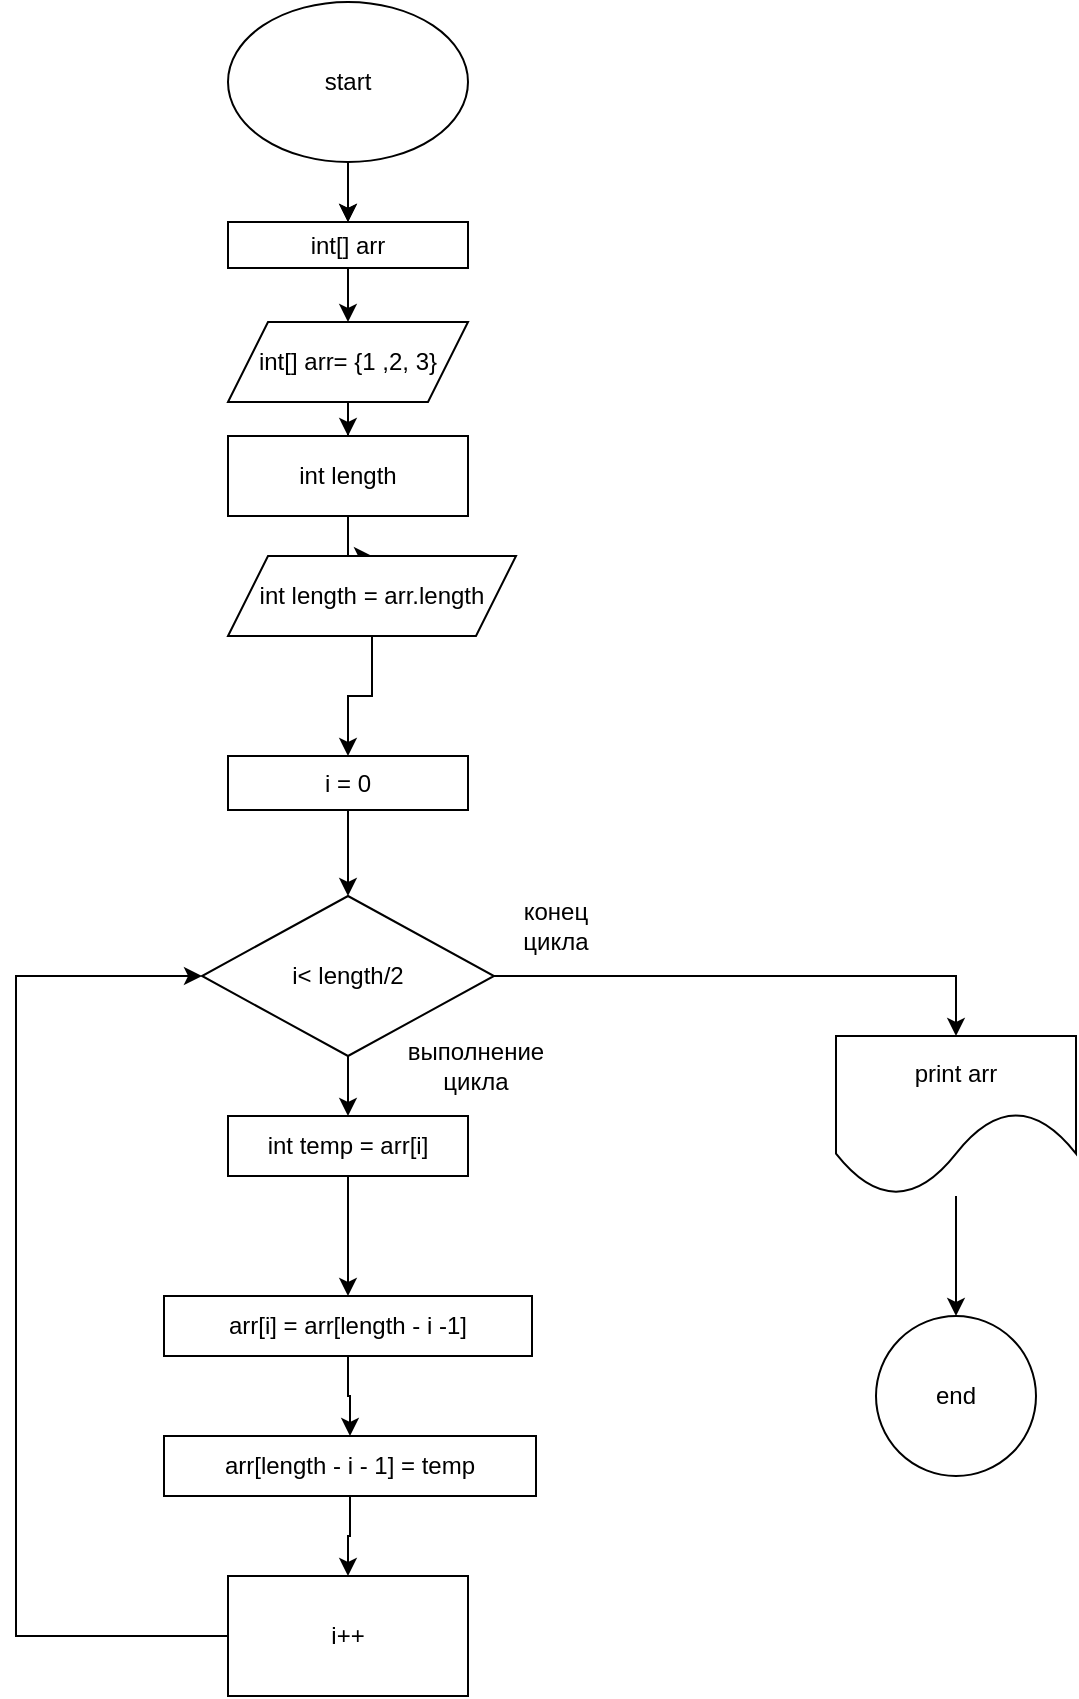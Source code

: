 <mxfile version="21.6.5" type="device">
  <diagram name="Страница 1" id="9AdSGZ-wU5dIfNWMVngr">
    <mxGraphModel dx="954" dy="616" grid="1" gridSize="10" guides="1" tooltips="1" connect="1" arrows="1" fold="1" page="1" pageScale="1" pageWidth="827" pageHeight="1169" math="0" shadow="0">
      <root>
        <mxCell id="0" />
        <mxCell id="1" parent="0" />
        <mxCell id="y0_Ly3QX1UwcSKQh8jFW-110" value="" style="edgeStyle=orthogonalEdgeStyle;rounded=0;orthogonalLoop=1;jettySize=auto;html=1;" parent="1" source="y0_Ly3QX1UwcSKQh8jFW-122" target="y0_Ly3QX1UwcSKQh8jFW-114" edge="1">
          <mxGeometry relative="1" as="geometry" />
        </mxCell>
        <mxCell id="y0_Ly3QX1UwcSKQh8jFW-111" value="" style="edgeStyle=orthogonalEdgeStyle;rounded=0;orthogonalLoop=1;jettySize=auto;html=1;" parent="1" source="y0_Ly3QX1UwcSKQh8jFW-112" target="y0_Ly3QX1UwcSKQh8jFW-122" edge="1">
          <mxGeometry relative="1" as="geometry" />
        </mxCell>
        <mxCell id="y0_Ly3QX1UwcSKQh8jFW-112" value="start" style="ellipse;whiteSpace=wrap;html=1;labelBackgroundColor=none;" parent="1" vertex="1">
          <mxGeometry x="286" y="43" width="120" height="80" as="geometry" />
        </mxCell>
        <mxCell id="y0_Ly3QX1UwcSKQh8jFW-113" value="" style="edgeStyle=orthogonalEdgeStyle;rounded=0;orthogonalLoop=1;jettySize=auto;html=1;" parent="1" source="y0_Ly3QX1UwcSKQh8jFW-114" target="y0_Ly3QX1UwcSKQh8jFW-127" edge="1">
          <mxGeometry relative="1" as="geometry" />
        </mxCell>
        <mxCell id="y0_Ly3QX1UwcSKQh8jFW-114" value="int[] arr= {1 ,2, 3}" style="shape=parallelogram;perimeter=parallelogramPerimeter;whiteSpace=wrap;html=1;fixedSize=1;labelBackgroundColor=none;" parent="1" vertex="1">
          <mxGeometry x="286" y="203" width="120" height="40" as="geometry" />
        </mxCell>
        <mxCell id="y0_Ly3QX1UwcSKQh8jFW-115" value="" style="edgeStyle=orthogonalEdgeStyle;rounded=0;orthogonalLoop=1;jettySize=auto;html=1;" parent="1" source="y0_Ly3QX1UwcSKQh8jFW-116" target="y0_Ly3QX1UwcSKQh8jFW-118" edge="1">
          <mxGeometry relative="1" as="geometry" />
        </mxCell>
        <mxCell id="y0_Ly3QX1UwcSKQh8jFW-116" value="i = 0" style="rounded=0;whiteSpace=wrap;html=1;" parent="1" vertex="1">
          <mxGeometry x="286" y="420" width="120" height="27" as="geometry" />
        </mxCell>
        <mxCell id="y0_Ly3QX1UwcSKQh8jFW-117" value="" style="edgeStyle=orthogonalEdgeStyle;rounded=0;orthogonalLoop=1;jettySize=auto;html=1;" parent="1" source="y0_Ly3QX1UwcSKQh8jFW-118" target="y0_Ly3QX1UwcSKQh8jFW-134" edge="1">
          <mxGeometry relative="1" as="geometry" />
        </mxCell>
        <mxCell id="y0_Ly3QX1UwcSKQh8jFW-118" value="i&amp;lt; length/2" style="rhombus;whiteSpace=wrap;html=1;rounded=0;" parent="1" vertex="1">
          <mxGeometry x="273" y="490" width="146" height="80" as="geometry" />
        </mxCell>
        <mxCell id="y0_Ly3QX1UwcSKQh8jFW-119" value="конец цикла" style="text;html=1;strokeColor=none;fillColor=none;align=center;verticalAlign=middle;whiteSpace=wrap;rounded=0;" parent="1" vertex="1">
          <mxGeometry x="420" y="490" width="60" height="30" as="geometry" />
        </mxCell>
        <mxCell id="y0_Ly3QX1UwcSKQh8jFW-120" value="выполнение цикла" style="text;html=1;strokeColor=none;fillColor=none;align=center;verticalAlign=middle;whiteSpace=wrap;rounded=0;" parent="1" vertex="1">
          <mxGeometry x="380" y="560" width="60" height="30" as="geometry" />
        </mxCell>
        <mxCell id="y0_Ly3QX1UwcSKQh8jFW-121" value="" style="edgeStyle=orthogonalEdgeStyle;rounded=0;orthogonalLoop=1;jettySize=auto;html=1;" parent="1" source="y0_Ly3QX1UwcSKQh8jFW-112" target="y0_Ly3QX1UwcSKQh8jFW-122" edge="1">
          <mxGeometry relative="1" as="geometry">
            <mxPoint x="346" y="123" as="sourcePoint" />
            <mxPoint x="346" y="203" as="targetPoint" />
          </mxGeometry>
        </mxCell>
        <mxCell id="y0_Ly3QX1UwcSKQh8jFW-122" value="int[] arr" style="whiteSpace=wrap;html=1;labelBackgroundColor=none;" parent="1" vertex="1">
          <mxGeometry x="286" y="153" width="120" height="23" as="geometry" />
        </mxCell>
        <mxCell id="y0_Ly3QX1UwcSKQh8jFW-123" style="edgeStyle=orthogonalEdgeStyle;rounded=0;orthogonalLoop=1;jettySize=auto;html=1;entryX=0;entryY=0.5;entryDx=0;entryDy=0;" parent="1" source="y0_Ly3QX1UwcSKQh8jFW-124" target="y0_Ly3QX1UwcSKQh8jFW-118" edge="1">
          <mxGeometry relative="1" as="geometry">
            <Array as="points">
              <mxPoint x="180" y="860" />
              <mxPoint x="180" y="530" />
            </Array>
          </mxGeometry>
        </mxCell>
        <mxCell id="y0_Ly3QX1UwcSKQh8jFW-124" value="i++" style="whiteSpace=wrap;html=1;rounded=0;" parent="1" vertex="1">
          <mxGeometry x="286" y="830" width="120" height="60" as="geometry" />
        </mxCell>
        <mxCell id="y0_Ly3QX1UwcSKQh8jFW-125" value="end" style="ellipse;whiteSpace=wrap;html=1;rounded=0;" parent="1" vertex="1">
          <mxGeometry x="610" y="700" width="80" height="80" as="geometry" />
        </mxCell>
        <mxCell id="y0_Ly3QX1UwcSKQh8jFW-126" value="" style="edgeStyle=orthogonalEdgeStyle;rounded=0;orthogonalLoop=1;jettySize=auto;html=1;" parent="1" source="y0_Ly3QX1UwcSKQh8jFW-127" target="y0_Ly3QX1UwcSKQh8jFW-129" edge="1">
          <mxGeometry relative="1" as="geometry" />
        </mxCell>
        <mxCell id="y0_Ly3QX1UwcSKQh8jFW-127" value="int length" style="whiteSpace=wrap;html=1;labelBackgroundColor=none;" parent="1" vertex="1">
          <mxGeometry x="286" y="260" width="120" height="40" as="geometry" />
        </mxCell>
        <mxCell id="y0_Ly3QX1UwcSKQh8jFW-128" value="" style="edgeStyle=orthogonalEdgeStyle;rounded=0;orthogonalLoop=1;jettySize=auto;html=1;" parent="1" source="y0_Ly3QX1UwcSKQh8jFW-129" target="y0_Ly3QX1UwcSKQh8jFW-116" edge="1">
          <mxGeometry relative="1" as="geometry" />
        </mxCell>
        <mxCell id="y0_Ly3QX1UwcSKQh8jFW-129" value="int length = arr.length" style="shape=parallelogram;perimeter=parallelogramPerimeter;whiteSpace=wrap;html=1;fixedSize=1;" parent="1" vertex="1">
          <mxGeometry x="286" y="320" width="144" height="40" as="geometry" />
        </mxCell>
        <mxCell id="y0_Ly3QX1UwcSKQh8jFW-130" value="" style="edgeStyle=orthogonalEdgeStyle;rounded=0;orthogonalLoop=1;jettySize=auto;html=1;" parent="1" source="y0_Ly3QX1UwcSKQh8jFW-118" edge="1">
          <mxGeometry relative="1" as="geometry">
            <mxPoint x="650" y="560" as="targetPoint" />
            <mxPoint x="419" y="530" as="sourcePoint" />
            <Array as="points">
              <mxPoint x="650" y="530" />
            </Array>
          </mxGeometry>
        </mxCell>
        <mxCell id="y0_Ly3QX1UwcSKQh8jFW-131" value="" style="edgeStyle=orthogonalEdgeStyle;rounded=0;orthogonalLoop=1;jettySize=auto;html=1;entryX=0.5;entryY=0;entryDx=0;entryDy=0;" parent="1" source="y0_Ly3QX1UwcSKQh8jFW-132" edge="1">
          <mxGeometry relative="1" as="geometry">
            <mxPoint x="650" y="700" as="targetPoint" />
          </mxGeometry>
        </mxCell>
        <mxCell id="y0_Ly3QX1UwcSKQh8jFW-132" value="print arr" style="shape=document;whiteSpace=wrap;html=1;boundedLbl=1;size=0.529;" parent="1" vertex="1">
          <mxGeometry x="590" y="560" width="120" height="80" as="geometry" />
        </mxCell>
        <mxCell id="y0_Ly3QX1UwcSKQh8jFW-133" value="" style="edgeStyle=orthogonalEdgeStyle;rounded=0;orthogonalLoop=1;jettySize=auto;html=1;" parent="1" source="y0_Ly3QX1UwcSKQh8jFW-138" target="y0_Ly3QX1UwcSKQh8jFW-124" edge="1">
          <mxGeometry relative="1" as="geometry" />
        </mxCell>
        <mxCell id="y0_Ly3QX1UwcSKQh8jFW-134" value="int temp = arr[i]" style="whiteSpace=wrap;html=1;rounded=0;" parent="1" vertex="1">
          <mxGeometry x="286" y="600" width="120" height="30" as="geometry" />
        </mxCell>
        <mxCell id="y0_Ly3QX1UwcSKQh8jFW-135" value="" style="edgeStyle=orthogonalEdgeStyle;rounded=0;orthogonalLoop=1;jettySize=auto;html=1;" parent="1" source="y0_Ly3QX1UwcSKQh8jFW-134" target="y0_Ly3QX1UwcSKQh8jFW-136" edge="1">
          <mxGeometry relative="1" as="geometry">
            <mxPoint x="346" y="630" as="sourcePoint" />
            <mxPoint x="346" y="720" as="targetPoint" />
          </mxGeometry>
        </mxCell>
        <mxCell id="y0_Ly3QX1UwcSKQh8jFW-136" value="arr[i] = arr[length - i -1]" style="rounded=0;whiteSpace=wrap;html=1;" parent="1" vertex="1">
          <mxGeometry x="254" y="690" width="184" height="30" as="geometry" />
        </mxCell>
        <mxCell id="y0_Ly3QX1UwcSKQh8jFW-137" value="" style="edgeStyle=orthogonalEdgeStyle;rounded=0;orthogonalLoop=1;jettySize=auto;html=1;" parent="1" source="y0_Ly3QX1UwcSKQh8jFW-136" target="y0_Ly3QX1UwcSKQh8jFW-138" edge="1">
          <mxGeometry relative="1" as="geometry">
            <mxPoint x="346" y="720" as="sourcePoint" />
            <mxPoint x="346" y="830" as="targetPoint" />
          </mxGeometry>
        </mxCell>
        <mxCell id="y0_Ly3QX1UwcSKQh8jFW-138" value="arr[length - i - 1] = temp" style="rounded=0;whiteSpace=wrap;html=1;" parent="1" vertex="1">
          <mxGeometry x="254" y="760" width="186" height="30" as="geometry" />
        </mxCell>
      </root>
    </mxGraphModel>
  </diagram>
</mxfile>
